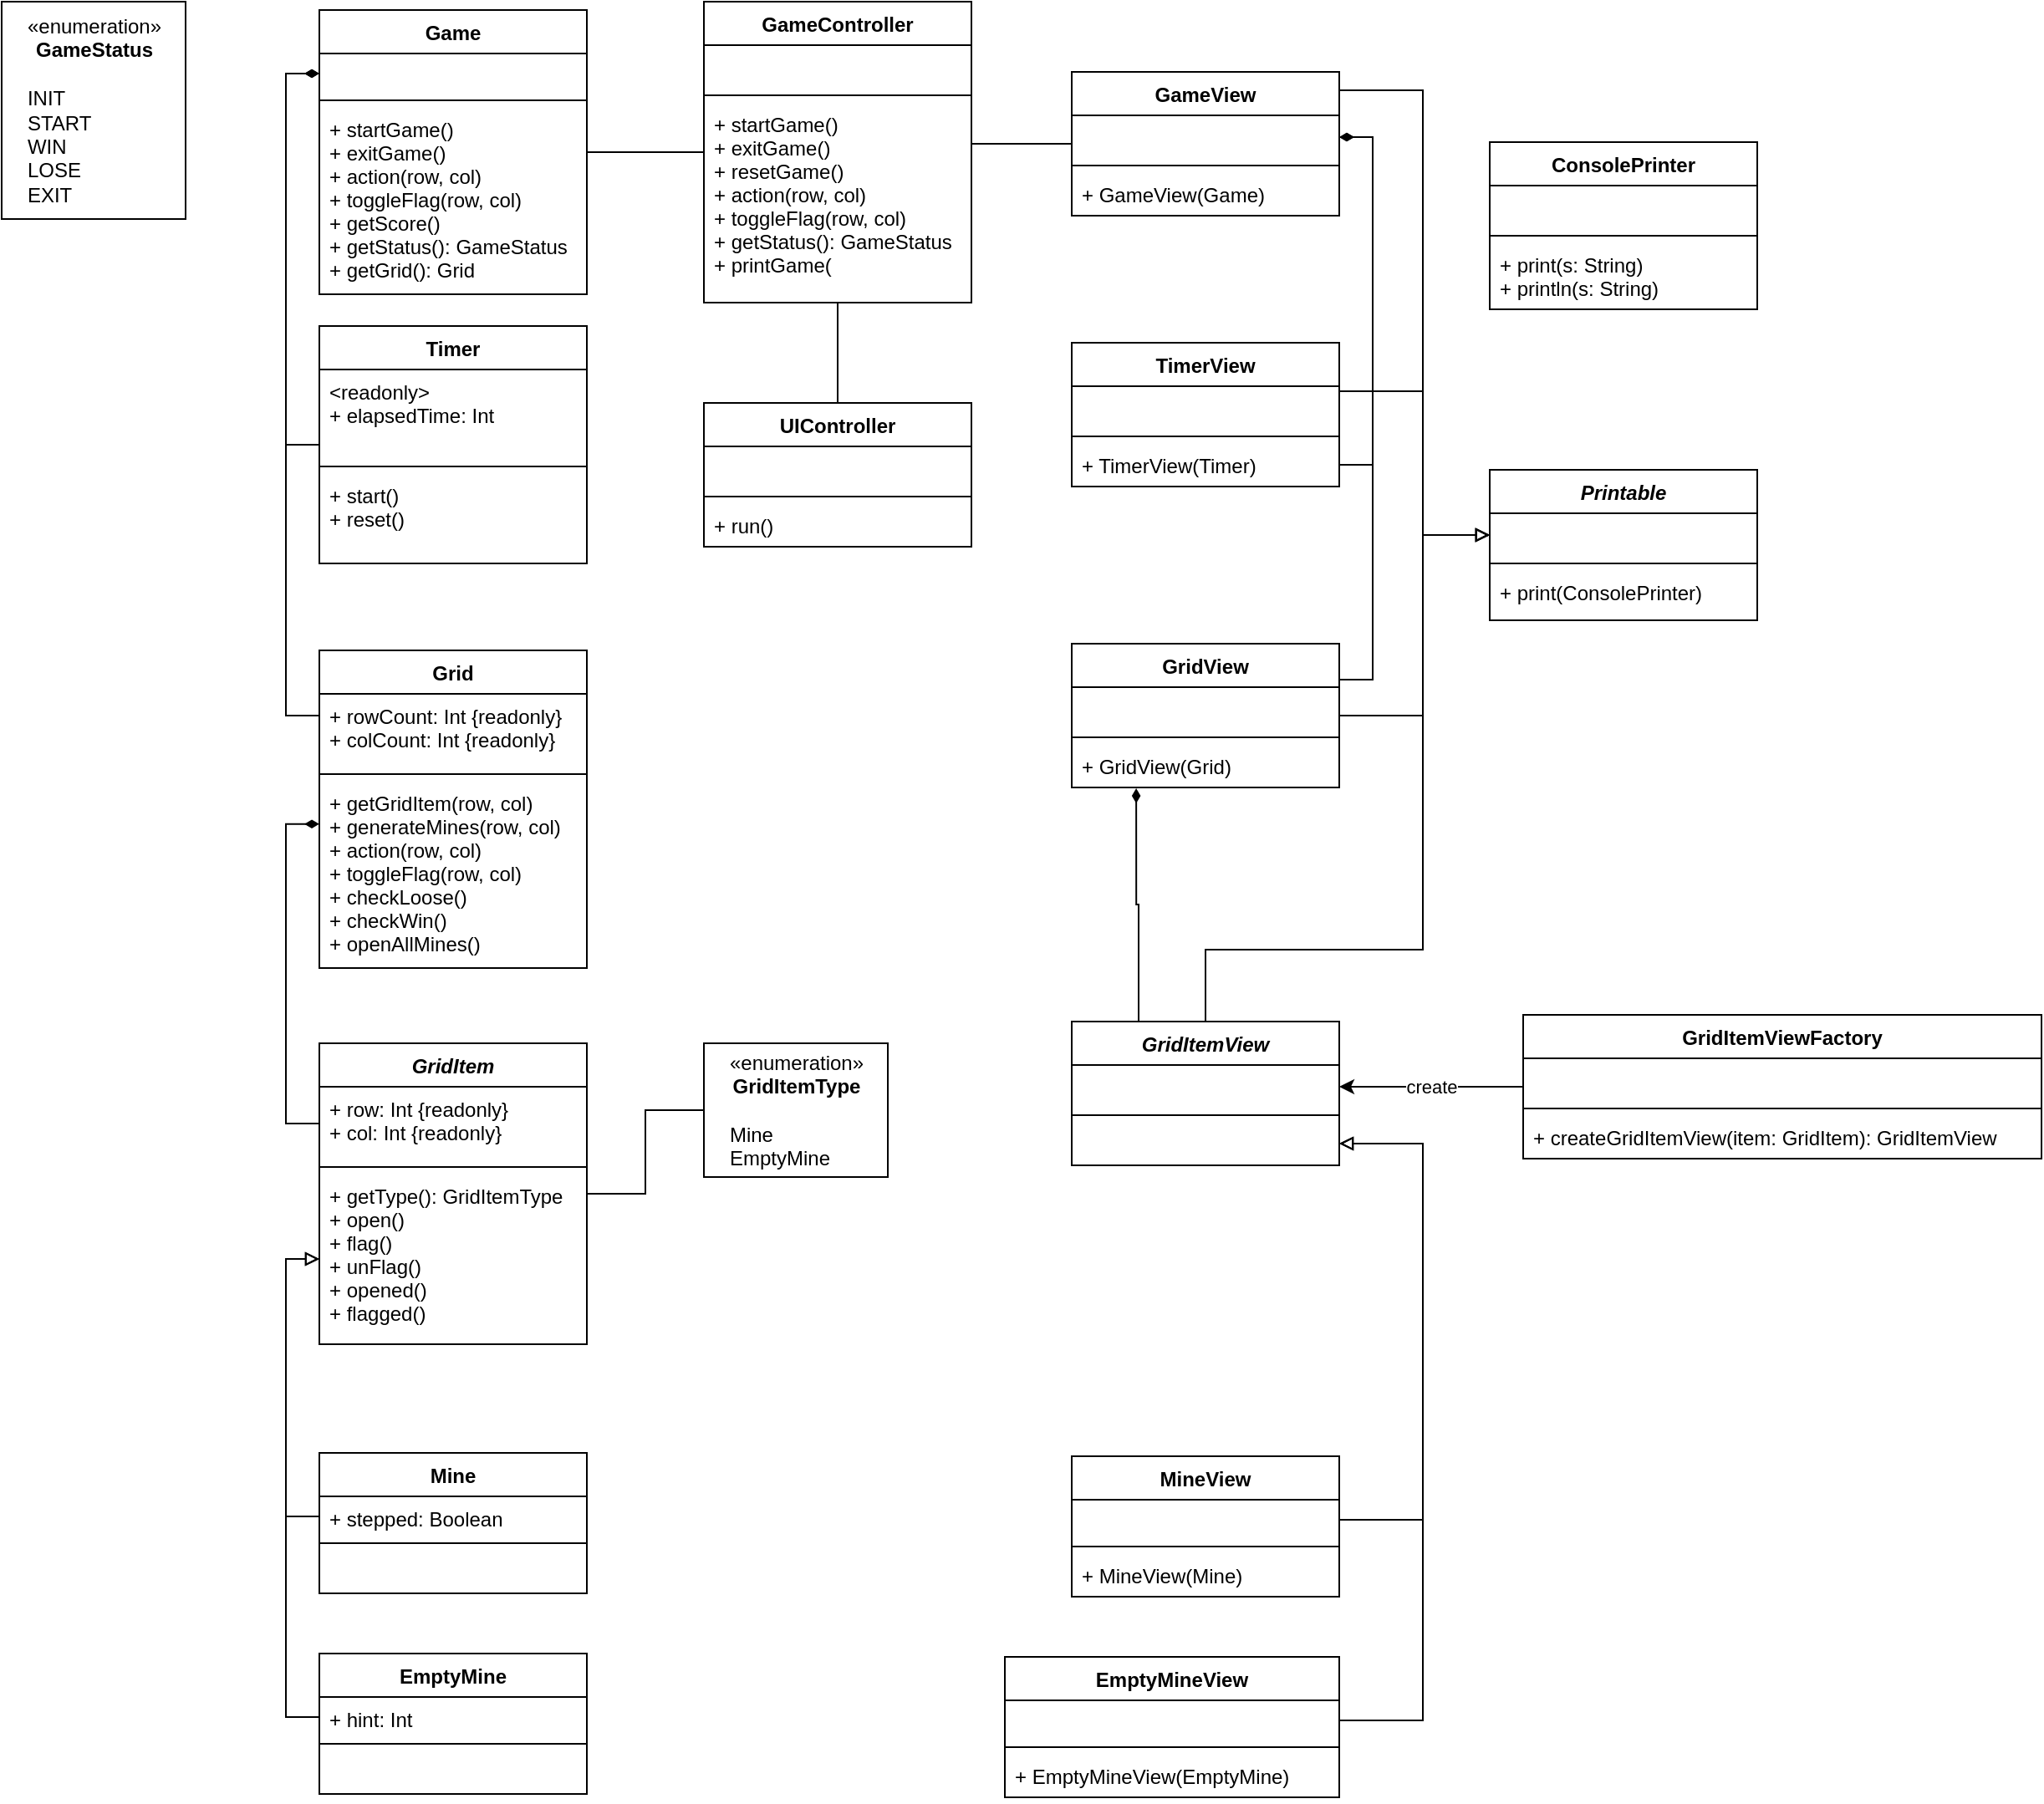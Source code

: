 <mxfile version="14.1.8" type="device"><diagram id="C5RBs43oDa-KdzZeNtuy" name="Page-1"><mxGraphModel dx="1749" dy="717" grid="1" gridSize="10" guides="1" tooltips="1" connect="1" arrows="1" fold="1" page="1" pageScale="1" pageWidth="827" pageHeight="1169" math="0" shadow="0"><root><mxCell id="WIyWlLk6GJQsqaUBKTNV-0"/><mxCell id="WIyWlLk6GJQsqaUBKTNV-1" parent="WIyWlLk6GJQsqaUBKTNV-0"/><mxCell id="iQC2p1qZaE9Gh_oMtSHj-4" value="Game" style="swimlane;fontStyle=1;align=center;verticalAlign=top;childLayout=stackLayout;horizontal=1;startSize=26;horizontalStack=0;resizeParent=1;resizeParentMax=0;resizeLast=0;collapsible=1;marginBottom=0;" parent="WIyWlLk6GJQsqaUBKTNV-1" vertex="1"><mxGeometry x="60" y="45" width="160" height="170" as="geometry"/></mxCell><mxCell id="iQC2p1qZaE9Gh_oMtSHj-5" value=" " style="text;strokeColor=none;fillColor=none;align=left;verticalAlign=top;spacingLeft=4;spacingRight=4;overflow=hidden;rotatable=0;points=[[0,0.5],[1,0.5]];portConstraint=eastwest;" parent="iQC2p1qZaE9Gh_oMtSHj-4" vertex="1"><mxGeometry y="26" width="160" height="24" as="geometry"/></mxCell><mxCell id="iQC2p1qZaE9Gh_oMtSHj-6" value="" style="line;strokeWidth=1;fillColor=none;align=left;verticalAlign=middle;spacingTop=-1;spacingLeft=3;spacingRight=3;rotatable=0;labelPosition=right;points=[];portConstraint=eastwest;" parent="iQC2p1qZaE9Gh_oMtSHj-4" vertex="1"><mxGeometry y="50" width="160" height="8" as="geometry"/></mxCell><mxCell id="iQC2p1qZaE9Gh_oMtSHj-7" value="+ startGame()&#10;+ exitGame()&#10;+ action(row, col)&#10;+ toggleFlag(row, col)&#10;+ getScore()&#10;+ getStatus(): GameStatus&#10;+ getGrid(): Grid" style="text;strokeColor=none;fillColor=none;align=left;verticalAlign=top;spacingLeft=4;spacingRight=4;overflow=hidden;rotatable=0;points=[[0,0.5],[1,0.5]];portConstraint=eastwest;" parent="iQC2p1qZaE9Gh_oMtSHj-4" vertex="1"><mxGeometry y="58" width="160" height="112" as="geometry"/></mxCell><mxCell id="iQC2p1qZaE9Gh_oMtSHj-72" style="edgeStyle=orthogonalEdgeStyle;rounded=0;orthogonalLoop=1;jettySize=auto;html=1;entryX=0;entryY=0.5;entryDx=0;entryDy=0;endArrow=diamondThin;endFill=1;" parent="WIyWlLk6GJQsqaUBKTNV-1" source="iQC2p1qZaE9Gh_oMtSHj-12" target="iQC2p1qZaE9Gh_oMtSHj-5" edge="1"><mxGeometry relative="1" as="geometry"><Array as="points"><mxPoint x="40" y="305"/><mxPoint x="40" y="83"/></Array></mxGeometry></mxCell><mxCell id="iQC2p1qZaE9Gh_oMtSHj-12" value="Timer" style="swimlane;fontStyle=1;align=center;verticalAlign=top;childLayout=stackLayout;horizontal=1;startSize=26;horizontalStack=0;resizeParent=1;resizeParentMax=0;resizeLast=0;collapsible=1;marginBottom=0;" parent="WIyWlLk6GJQsqaUBKTNV-1" vertex="1"><mxGeometry x="60" y="234" width="160" height="142" as="geometry"/></mxCell><mxCell id="iQC2p1qZaE9Gh_oMtSHj-13" value="&lt;readonly&gt;&#10;+ elapsedTime: Int" style="text;strokeColor=none;fillColor=none;align=left;verticalAlign=top;spacingLeft=4;spacingRight=4;overflow=hidden;rotatable=0;points=[[0,0.5],[1,0.5]];portConstraint=eastwest;" parent="iQC2p1qZaE9Gh_oMtSHj-12" vertex="1"><mxGeometry y="26" width="160" height="54" as="geometry"/></mxCell><mxCell id="iQC2p1qZaE9Gh_oMtSHj-14" value="" style="line;strokeWidth=1;fillColor=none;align=left;verticalAlign=middle;spacingTop=-1;spacingLeft=3;spacingRight=3;rotatable=0;labelPosition=right;points=[];portConstraint=eastwest;" parent="iQC2p1qZaE9Gh_oMtSHj-12" vertex="1"><mxGeometry y="80" width="160" height="8" as="geometry"/></mxCell><mxCell id="iQC2p1qZaE9Gh_oMtSHj-15" value="+ start()&#10;+ reset()" style="text;strokeColor=none;fillColor=none;align=left;verticalAlign=top;spacingLeft=4;spacingRight=4;overflow=hidden;rotatable=0;points=[[0,0.5],[1,0.5]];portConstraint=eastwest;" parent="iQC2p1qZaE9Gh_oMtSHj-12" vertex="1"><mxGeometry y="88" width="160" height="54" as="geometry"/></mxCell><mxCell id="iQC2p1qZaE9Gh_oMtSHj-26" value="GridItem" style="swimlane;fontStyle=3;align=center;verticalAlign=top;childLayout=stackLayout;horizontal=1;startSize=26;horizontalStack=0;resizeParent=1;resizeParentMax=0;resizeLast=0;collapsible=1;marginBottom=0;" parent="WIyWlLk6GJQsqaUBKTNV-1" vertex="1"><mxGeometry x="60" y="663" width="160" height="180" as="geometry"/></mxCell><mxCell id="iQC2p1qZaE9Gh_oMtSHj-27" value="+ row: Int {readonly}&#10;+ col: Int {readonly}" style="text;strokeColor=none;fillColor=none;align=left;verticalAlign=top;spacingLeft=4;spacingRight=4;overflow=hidden;rotatable=0;points=[[0,0.5],[1,0.5]];portConstraint=eastwest;" parent="iQC2p1qZaE9Gh_oMtSHj-26" vertex="1"><mxGeometry y="26" width="160" height="44" as="geometry"/></mxCell><mxCell id="iQC2p1qZaE9Gh_oMtSHj-28" value="" style="line;strokeWidth=1;fillColor=none;align=left;verticalAlign=middle;spacingTop=-1;spacingLeft=3;spacingRight=3;rotatable=0;labelPosition=right;points=[];portConstraint=eastwest;" parent="iQC2p1qZaE9Gh_oMtSHj-26" vertex="1"><mxGeometry y="70" width="160" height="8" as="geometry"/></mxCell><mxCell id="iQC2p1qZaE9Gh_oMtSHj-29" value="+ getType(): GridItemType&#10;+ open()&#10;+ flag()&#10;+ unFlag()&#10;+ opened()&#10;+ flagged()&#10;" style="text;strokeColor=none;fillColor=none;align=left;verticalAlign=top;spacingLeft=4;spacingRight=4;overflow=hidden;rotatable=0;points=[[0,0.5],[1,0.5]];portConstraint=eastwest;fontStyle=0;" parent="iQC2p1qZaE9Gh_oMtSHj-26" vertex="1"><mxGeometry y="78" width="160" height="102" as="geometry"/></mxCell><mxCell id="iQC2p1qZaE9Gh_oMtSHj-32" value="Grid" style="swimlane;fontStyle=1;align=center;verticalAlign=top;childLayout=stackLayout;horizontal=1;startSize=26;horizontalStack=0;resizeParent=1;resizeParentMax=0;resizeLast=0;collapsible=1;marginBottom=0;" parent="WIyWlLk6GJQsqaUBKTNV-1" vertex="1"><mxGeometry x="60" y="428" width="160" height="190" as="geometry"/></mxCell><mxCell id="iQC2p1qZaE9Gh_oMtSHj-33" value="+ rowCount: Int {readonly}&#10;+ colCount: Int {readonly}" style="text;strokeColor=none;fillColor=none;align=left;verticalAlign=top;spacingLeft=4;spacingRight=4;overflow=hidden;rotatable=0;points=[[0,0.5],[1,0.5]];portConstraint=eastwest;" parent="iQC2p1qZaE9Gh_oMtSHj-32" vertex="1"><mxGeometry y="26" width="160" height="44" as="geometry"/></mxCell><mxCell id="iQC2p1qZaE9Gh_oMtSHj-34" value="" style="line;strokeWidth=1;fillColor=none;align=left;verticalAlign=middle;spacingTop=-1;spacingLeft=3;spacingRight=3;rotatable=0;labelPosition=right;points=[];portConstraint=eastwest;" parent="iQC2p1qZaE9Gh_oMtSHj-32" vertex="1"><mxGeometry y="70" width="160" height="8" as="geometry"/></mxCell><mxCell id="iQC2p1qZaE9Gh_oMtSHj-35" value="+ getGridItem(row, col)&#10;+ generateMines(row, col)&#10;+ action(row, col)&#10;+ toggleFlag(row, col)&#10;+ checkLoose()&#10;+ checkWin()&#10;+ openAllMines()" style="text;strokeColor=none;fillColor=none;align=left;verticalAlign=top;spacingLeft=4;spacingRight=4;overflow=hidden;rotatable=0;points=[[0,0.5],[1,0.5]];portConstraint=eastwest;" parent="iQC2p1qZaE9Gh_oMtSHj-32" vertex="1"><mxGeometry y="78" width="160" height="112" as="geometry"/></mxCell><mxCell id="iQC2p1qZaE9Gh_oMtSHj-36" value="Mine" style="swimlane;fontStyle=1;align=center;verticalAlign=top;childLayout=stackLayout;horizontal=1;startSize=26;horizontalStack=0;resizeParent=1;resizeParentMax=0;resizeLast=0;collapsible=1;marginBottom=0;" parent="WIyWlLk6GJQsqaUBKTNV-1" vertex="1"><mxGeometry x="60" y="908" width="160" height="84" as="geometry"/></mxCell><mxCell id="iQC2p1qZaE9Gh_oMtSHj-37" value="+ stepped: Boolean" style="text;strokeColor=none;fillColor=none;align=left;verticalAlign=top;spacingLeft=4;spacingRight=4;overflow=hidden;rotatable=0;points=[[0,0.5],[1,0.5]];portConstraint=eastwest;" parent="iQC2p1qZaE9Gh_oMtSHj-36" vertex="1"><mxGeometry y="26" width="160" height="24" as="geometry"/></mxCell><mxCell id="iQC2p1qZaE9Gh_oMtSHj-38" value="" style="line;strokeWidth=1;fillColor=none;align=left;verticalAlign=middle;spacingTop=-1;spacingLeft=3;spacingRight=3;rotatable=0;labelPosition=right;points=[];portConstraint=eastwest;" parent="iQC2p1qZaE9Gh_oMtSHj-36" vertex="1"><mxGeometry y="50" width="160" height="8" as="geometry"/></mxCell><mxCell id="iQC2p1qZaE9Gh_oMtSHj-39" value=" " style="text;strokeColor=none;fillColor=none;align=left;verticalAlign=top;spacingLeft=4;spacingRight=4;overflow=hidden;rotatable=0;points=[[0,0.5],[1,0.5]];portConstraint=eastwest;" parent="iQC2p1qZaE9Gh_oMtSHj-36" vertex="1"><mxGeometry y="58" width="160" height="26" as="geometry"/></mxCell><mxCell id="iQC2p1qZaE9Gh_oMtSHj-40" value="EmptyMine" style="swimlane;fontStyle=1;align=center;verticalAlign=top;childLayout=stackLayout;horizontal=1;startSize=26;horizontalStack=0;resizeParent=1;resizeParentMax=0;resizeLast=0;collapsible=1;marginBottom=0;" parent="WIyWlLk6GJQsqaUBKTNV-1" vertex="1"><mxGeometry x="60" y="1028" width="160" height="84" as="geometry"/></mxCell><mxCell id="iQC2p1qZaE9Gh_oMtSHj-41" value="+ hint: Int" style="text;strokeColor=none;fillColor=none;align=left;verticalAlign=top;spacingLeft=4;spacingRight=4;overflow=hidden;rotatable=0;points=[[0,0.5],[1,0.5]];portConstraint=eastwest;" parent="iQC2p1qZaE9Gh_oMtSHj-40" vertex="1"><mxGeometry y="26" width="160" height="24" as="geometry"/></mxCell><mxCell id="iQC2p1qZaE9Gh_oMtSHj-42" value="" style="line;strokeWidth=1;fillColor=none;align=left;verticalAlign=middle;spacingTop=-1;spacingLeft=3;spacingRight=3;rotatable=0;labelPosition=right;points=[];portConstraint=eastwest;" parent="iQC2p1qZaE9Gh_oMtSHj-40" vertex="1"><mxGeometry y="50" width="160" height="8" as="geometry"/></mxCell><mxCell id="iQC2p1qZaE9Gh_oMtSHj-43" value=" " style="text;strokeColor=none;fillColor=none;align=left;verticalAlign=top;spacingLeft=4;spacingRight=4;overflow=hidden;rotatable=0;points=[[0,0.5],[1,0.5]];portConstraint=eastwest;" parent="iQC2p1qZaE9Gh_oMtSHj-40" vertex="1"><mxGeometry y="58" width="160" height="26" as="geometry"/></mxCell><mxCell id="iQC2p1qZaE9Gh_oMtSHj-44" value="ConsolePrinter" style="swimlane;fontStyle=1;align=center;verticalAlign=top;childLayout=stackLayout;horizontal=1;startSize=26;horizontalStack=0;resizeParent=1;resizeParentMax=0;resizeLast=0;collapsible=1;marginBottom=0;" parent="WIyWlLk6GJQsqaUBKTNV-1" vertex="1"><mxGeometry x="760" y="124" width="160" height="100" as="geometry"/></mxCell><mxCell id="iQC2p1qZaE9Gh_oMtSHj-45" value=" " style="text;strokeColor=none;fillColor=none;align=left;verticalAlign=top;spacingLeft=4;spacingRight=4;overflow=hidden;rotatable=0;points=[[0,0.5],[1,0.5]];portConstraint=eastwest;" parent="iQC2p1qZaE9Gh_oMtSHj-44" vertex="1"><mxGeometry y="26" width="160" height="26" as="geometry"/></mxCell><mxCell id="iQC2p1qZaE9Gh_oMtSHj-46" value="" style="line;strokeWidth=1;fillColor=none;align=left;verticalAlign=middle;spacingTop=-1;spacingLeft=3;spacingRight=3;rotatable=0;labelPosition=right;points=[];portConstraint=eastwest;" parent="iQC2p1qZaE9Gh_oMtSHj-44" vertex="1"><mxGeometry y="52" width="160" height="8" as="geometry"/></mxCell><mxCell id="iQC2p1qZaE9Gh_oMtSHj-47" value="+ print(s: String)&#10;+ println(s: String)" style="text;strokeColor=none;fillColor=none;align=left;verticalAlign=top;spacingLeft=4;spacingRight=4;overflow=hidden;rotatable=0;points=[[0,0.5],[1,0.5]];portConstraint=eastwest;" parent="iQC2p1qZaE9Gh_oMtSHj-44" vertex="1"><mxGeometry y="60" width="160" height="40" as="geometry"/></mxCell><mxCell id="iQC2p1qZaE9Gh_oMtSHj-48" value="Printable" style="swimlane;fontStyle=3;align=center;verticalAlign=top;childLayout=stackLayout;horizontal=1;startSize=26;horizontalStack=0;resizeParent=1;resizeParentMax=0;resizeLast=0;collapsible=1;marginBottom=0;" parent="WIyWlLk6GJQsqaUBKTNV-1" vertex="1"><mxGeometry x="760" y="320" width="160" height="90" as="geometry"/></mxCell><mxCell id="iQC2p1qZaE9Gh_oMtSHj-49" value=" " style="text;strokeColor=none;fillColor=none;align=left;verticalAlign=top;spacingLeft=4;spacingRight=4;overflow=hidden;rotatable=0;points=[[0,0.5],[1,0.5]];portConstraint=eastwest;" parent="iQC2p1qZaE9Gh_oMtSHj-48" vertex="1"><mxGeometry y="26" width="160" height="26" as="geometry"/></mxCell><mxCell id="iQC2p1qZaE9Gh_oMtSHj-50" value="" style="line;strokeWidth=1;fillColor=none;align=left;verticalAlign=middle;spacingTop=-1;spacingLeft=3;spacingRight=3;rotatable=0;labelPosition=right;points=[];portConstraint=eastwest;" parent="iQC2p1qZaE9Gh_oMtSHj-48" vertex="1"><mxGeometry y="52" width="160" height="8" as="geometry"/></mxCell><mxCell id="iQC2p1qZaE9Gh_oMtSHj-51" value="+ print(ConsolePrinter)&#10;" style="text;strokeColor=none;fillColor=none;align=left;verticalAlign=top;spacingLeft=4;spacingRight=4;overflow=hidden;rotatable=0;points=[[0,0.5],[1,0.5]];portConstraint=eastwest;" parent="iQC2p1qZaE9Gh_oMtSHj-48" vertex="1"><mxGeometry y="60" width="160" height="30" as="geometry"/></mxCell><mxCell id="iQC2p1qZaE9Gh_oMtSHj-54" value="GameView" style="swimlane;fontStyle=1;align=center;verticalAlign=top;childLayout=stackLayout;horizontal=1;startSize=26;horizontalStack=0;resizeParent=1;resizeParentMax=0;resizeLast=0;collapsible=1;marginBottom=0;" parent="WIyWlLk6GJQsqaUBKTNV-1" vertex="1"><mxGeometry x="510" y="82" width="160" height="86" as="geometry"/></mxCell><mxCell id="iQC2p1qZaE9Gh_oMtSHj-55" value=" " style="text;strokeColor=none;fillColor=none;align=left;verticalAlign=top;spacingLeft=4;spacingRight=4;overflow=hidden;rotatable=0;points=[[0,0.5],[1,0.5]];portConstraint=eastwest;" parent="iQC2p1qZaE9Gh_oMtSHj-54" vertex="1"><mxGeometry y="26" width="160" height="26" as="geometry"/></mxCell><mxCell id="iQC2p1qZaE9Gh_oMtSHj-56" value="" style="line;strokeWidth=1;fillColor=none;align=left;verticalAlign=middle;spacingTop=-1;spacingLeft=3;spacingRight=3;rotatable=0;labelPosition=right;points=[];portConstraint=eastwest;" parent="iQC2p1qZaE9Gh_oMtSHj-54" vertex="1"><mxGeometry y="52" width="160" height="8" as="geometry"/></mxCell><mxCell id="iQC2p1qZaE9Gh_oMtSHj-57" value="+ GameView(Game)" style="text;strokeColor=none;fillColor=none;align=left;verticalAlign=top;spacingLeft=4;spacingRight=4;overflow=hidden;rotatable=0;points=[[0,0.5],[1,0.5]];portConstraint=eastwest;" parent="iQC2p1qZaE9Gh_oMtSHj-54" vertex="1"><mxGeometry y="60" width="160" height="26" as="geometry"/></mxCell><mxCell id="iQC2p1qZaE9Gh_oMtSHj-58" value="TimerView" style="swimlane;fontStyle=1;align=center;verticalAlign=top;childLayout=stackLayout;horizontal=1;startSize=26;horizontalStack=0;resizeParent=1;resizeParentMax=0;resizeLast=0;collapsible=1;marginBottom=0;" parent="WIyWlLk6GJQsqaUBKTNV-1" vertex="1"><mxGeometry x="510" y="244" width="160" height="86" as="geometry"/></mxCell><mxCell id="iQC2p1qZaE9Gh_oMtSHj-59" value=" " style="text;strokeColor=none;fillColor=none;align=left;verticalAlign=top;spacingLeft=4;spacingRight=4;overflow=hidden;rotatable=0;points=[[0,0.5],[1,0.5]];portConstraint=eastwest;" parent="iQC2p1qZaE9Gh_oMtSHj-58" vertex="1"><mxGeometry y="26" width="160" height="26" as="geometry"/></mxCell><mxCell id="iQC2p1qZaE9Gh_oMtSHj-60" value="" style="line;strokeWidth=1;fillColor=none;align=left;verticalAlign=middle;spacingTop=-1;spacingLeft=3;spacingRight=3;rotatable=0;labelPosition=right;points=[];portConstraint=eastwest;" parent="iQC2p1qZaE9Gh_oMtSHj-58" vertex="1"><mxGeometry y="52" width="160" height="8" as="geometry"/></mxCell><mxCell id="iQC2p1qZaE9Gh_oMtSHj-61" value="+ TimerView(Timer)" style="text;strokeColor=none;fillColor=none;align=left;verticalAlign=top;spacingLeft=4;spacingRight=4;overflow=hidden;rotatable=0;points=[[0,0.5],[1,0.5]];portConstraint=eastwest;" parent="iQC2p1qZaE9Gh_oMtSHj-58" vertex="1"><mxGeometry y="60" width="160" height="26" as="geometry"/></mxCell><mxCell id="iQC2p1qZaE9Gh_oMtSHj-62" value="GridView" style="swimlane;fontStyle=1;align=center;verticalAlign=top;childLayout=stackLayout;horizontal=1;startSize=26;horizontalStack=0;resizeParent=1;resizeParentMax=0;resizeLast=0;collapsible=1;marginBottom=0;" parent="WIyWlLk6GJQsqaUBKTNV-1" vertex="1"><mxGeometry x="510" y="424" width="160" height="86" as="geometry"/></mxCell><mxCell id="iQC2p1qZaE9Gh_oMtSHj-63" value=" " style="text;strokeColor=none;fillColor=none;align=left;verticalAlign=top;spacingLeft=4;spacingRight=4;overflow=hidden;rotatable=0;points=[[0,0.5],[1,0.5]];portConstraint=eastwest;" parent="iQC2p1qZaE9Gh_oMtSHj-62" vertex="1"><mxGeometry y="26" width="160" height="26" as="geometry"/></mxCell><mxCell id="iQC2p1qZaE9Gh_oMtSHj-64" value="" style="line;strokeWidth=1;fillColor=none;align=left;verticalAlign=middle;spacingTop=-1;spacingLeft=3;spacingRight=3;rotatable=0;labelPosition=right;points=[];portConstraint=eastwest;" parent="iQC2p1qZaE9Gh_oMtSHj-62" vertex="1"><mxGeometry y="52" width="160" height="8" as="geometry"/></mxCell><mxCell id="iQC2p1qZaE9Gh_oMtSHj-65" value="+ GridView(Grid)" style="text;strokeColor=none;fillColor=none;align=left;verticalAlign=top;spacingLeft=4;spacingRight=4;overflow=hidden;rotatable=0;points=[[0,0.5],[1,0.5]];portConstraint=eastwest;" parent="iQC2p1qZaE9Gh_oMtSHj-62" vertex="1"><mxGeometry y="60" width="160" height="26" as="geometry"/></mxCell><mxCell id="iQC2p1qZaE9Gh_oMtSHj-81" style="edgeStyle=orthogonalEdgeStyle;rounded=0;orthogonalLoop=1;jettySize=auto;html=1;endArrow=block;endFill=0;entryX=0;entryY=0.5;entryDx=0;entryDy=0;" parent="WIyWlLk6GJQsqaUBKTNV-1" source="iQC2p1qZaE9Gh_oMtSHj-66" target="iQC2p1qZaE9Gh_oMtSHj-49" edge="1"><mxGeometry relative="1" as="geometry"><mxPoint x="760" y="354" as="targetPoint"/><Array as="points"><mxPoint x="720" y="607"/><mxPoint x="720" y="359"/></Array></mxGeometry></mxCell><mxCell id="1WAKUvulSl0YH42Urd-P-7" style="edgeStyle=orthogonalEdgeStyle;rounded=0;orthogonalLoop=1;jettySize=auto;html=1;entryX=0.241;entryY=1.019;entryDx=0;entryDy=0;entryPerimeter=0;endArrow=diamondThin;endFill=1;exitX=0.25;exitY=0;exitDx=0;exitDy=0;" edge="1" parent="WIyWlLk6GJQsqaUBKTNV-1" source="iQC2p1qZaE9Gh_oMtSHj-66" target="iQC2p1qZaE9Gh_oMtSHj-65"><mxGeometry relative="1" as="geometry"/></mxCell><mxCell id="iQC2p1qZaE9Gh_oMtSHj-66" value="GridItemView" style="swimlane;fontStyle=3;align=center;verticalAlign=top;childLayout=stackLayout;horizontal=1;startSize=26;horizontalStack=0;resizeParent=1;resizeParentMax=0;resizeLast=0;collapsible=1;marginBottom=0;" parent="WIyWlLk6GJQsqaUBKTNV-1" vertex="1"><mxGeometry x="510" y="650" width="160" height="86" as="geometry"/></mxCell><mxCell id="iQC2p1qZaE9Gh_oMtSHj-67" value=" " style="text;strokeColor=none;fillColor=none;align=left;verticalAlign=top;spacingLeft=4;spacingRight=4;overflow=hidden;rotatable=0;points=[[0,0.5],[1,0.5]];portConstraint=eastwest;" parent="iQC2p1qZaE9Gh_oMtSHj-66" vertex="1"><mxGeometry y="26" width="160" height="26" as="geometry"/></mxCell><mxCell id="iQC2p1qZaE9Gh_oMtSHj-68" value="" style="line;strokeWidth=1;fillColor=none;align=left;verticalAlign=middle;spacingTop=-1;spacingLeft=3;spacingRight=3;rotatable=0;labelPosition=right;points=[];portConstraint=eastwest;" parent="iQC2p1qZaE9Gh_oMtSHj-66" vertex="1"><mxGeometry y="52" width="160" height="8" as="geometry"/></mxCell><mxCell id="iQC2p1qZaE9Gh_oMtSHj-69" value=" " style="text;strokeColor=none;fillColor=none;align=left;verticalAlign=top;spacingLeft=4;spacingRight=4;overflow=hidden;rotatable=0;points=[[0,0.5],[1,0.5]];portConstraint=eastwest;" parent="iQC2p1qZaE9Gh_oMtSHj-66" vertex="1"><mxGeometry y="60" width="160" height="26" as="geometry"/></mxCell><mxCell id="iQC2p1qZaE9Gh_oMtSHj-73" style="edgeStyle=orthogonalEdgeStyle;rounded=0;orthogonalLoop=1;jettySize=auto;html=1;entryX=0;entryY=0.5;entryDx=0;entryDy=0;endArrow=diamondThin;endFill=1;exitX=0;exitY=0.5;exitDx=0;exitDy=0;" parent="WIyWlLk6GJQsqaUBKTNV-1" source="iQC2p1qZaE9Gh_oMtSHj-33" target="iQC2p1qZaE9Gh_oMtSHj-5" edge="1"><mxGeometry relative="1" as="geometry"><mxPoint x="70" y="315" as="sourcePoint"/><mxPoint x="70" y="117.0" as="targetPoint"/><Array as="points"><mxPoint x="60" y="467"/><mxPoint x="40" y="467"/><mxPoint x="40" y="83"/></Array></mxGeometry></mxCell><mxCell id="iQC2p1qZaE9Gh_oMtSHj-74" style="edgeStyle=orthogonalEdgeStyle;rounded=0;orthogonalLoop=1;jettySize=auto;html=1;entryX=0;entryY=0.231;entryDx=0;entryDy=0;entryPerimeter=0;endArrow=diamondThin;endFill=1;" parent="WIyWlLk6GJQsqaUBKTNV-1" source="iQC2p1qZaE9Gh_oMtSHj-27" target="iQC2p1qZaE9Gh_oMtSHj-35" edge="1"><mxGeometry relative="1" as="geometry"/></mxCell><mxCell id="iQC2p1qZaE9Gh_oMtSHj-75" style="edgeStyle=orthogonalEdgeStyle;rounded=0;orthogonalLoop=1;jettySize=auto;html=1;entryX=0;entryY=0.5;entryDx=0;entryDy=0;endArrow=block;endFill=0;" parent="WIyWlLk6GJQsqaUBKTNV-1" source="iQC2p1qZaE9Gh_oMtSHj-37" target="iQC2p1qZaE9Gh_oMtSHj-29" edge="1"><mxGeometry relative="1" as="geometry"/></mxCell><mxCell id="iQC2p1qZaE9Gh_oMtSHj-76" style="edgeStyle=orthogonalEdgeStyle;rounded=0;orthogonalLoop=1;jettySize=auto;html=1;entryX=0;entryY=0.5;entryDx=0;entryDy=0;endArrow=block;endFill=0;" parent="WIyWlLk6GJQsqaUBKTNV-1" source="iQC2p1qZaE9Gh_oMtSHj-41" target="iQC2p1qZaE9Gh_oMtSHj-29" edge="1"><mxGeometry relative="1" as="geometry"/></mxCell><mxCell id="iQC2p1qZaE9Gh_oMtSHj-78" style="edgeStyle=orthogonalEdgeStyle;rounded=0;orthogonalLoop=1;jettySize=auto;html=1;entryX=0;entryY=0.5;entryDx=0;entryDy=0;endArrow=block;endFill=0;exitX=1;exitY=0.5;exitDx=0;exitDy=0;" parent="WIyWlLk6GJQsqaUBKTNV-1" source="iQC2p1qZaE9Gh_oMtSHj-55" target="iQC2p1qZaE9Gh_oMtSHj-49" edge="1"><mxGeometry relative="1" as="geometry"><Array as="points"><mxPoint x="720" y="93"/><mxPoint x="720" y="359"/></Array></mxGeometry></mxCell><mxCell id="iQC2p1qZaE9Gh_oMtSHj-79" style="edgeStyle=orthogonalEdgeStyle;rounded=0;orthogonalLoop=1;jettySize=auto;html=1;endArrow=block;endFill=0;entryX=0;entryY=0.5;entryDx=0;entryDy=0;" parent="WIyWlLk6GJQsqaUBKTNV-1" source="iQC2p1qZaE9Gh_oMtSHj-58" target="iQC2p1qZaE9Gh_oMtSHj-49" edge="1"><mxGeometry relative="1" as="geometry"><mxPoint x="760" y="364" as="targetPoint"/><Array as="points"><mxPoint x="720" y="273"/><mxPoint x="720" y="359"/></Array></mxGeometry></mxCell><mxCell id="iQC2p1qZaE9Gh_oMtSHj-80" style="edgeStyle=orthogonalEdgeStyle;rounded=0;orthogonalLoop=1;jettySize=auto;html=1;endArrow=block;endFill=0;entryX=0;entryY=0.5;entryDx=0;entryDy=0;" parent="WIyWlLk6GJQsqaUBKTNV-1" source="iQC2p1qZaE9Gh_oMtSHj-63" target="iQC2p1qZaE9Gh_oMtSHj-49" edge="1"><mxGeometry relative="1" as="geometry"><mxPoint x="760" y="354" as="targetPoint"/><Array as="points"><mxPoint x="720" y="467"/><mxPoint x="720" y="359"/></Array></mxGeometry></mxCell><mxCell id="iQC2p1qZaE9Gh_oMtSHj-94" style="edgeStyle=orthogonalEdgeStyle;rounded=0;orthogonalLoop=1;jettySize=auto;html=1;endArrow=none;endFill=0;" parent="WIyWlLk6GJQsqaUBKTNV-1" source="iQC2p1qZaE9Gh_oMtSHj-86" target="iQC2p1qZaE9Gh_oMtSHj-4" edge="1"><mxGeometry relative="1" as="geometry"/></mxCell><mxCell id="iQC2p1qZaE9Gh_oMtSHj-86" value="GameController" style="swimlane;fontStyle=1;align=center;verticalAlign=top;childLayout=stackLayout;horizontal=1;startSize=26;horizontalStack=0;resizeParent=1;resizeParentMax=0;resizeLast=0;collapsible=1;marginBottom=0;" parent="WIyWlLk6GJQsqaUBKTNV-1" vertex="1"><mxGeometry x="290" y="40" width="160" height="180" as="geometry"/></mxCell><mxCell id="iQC2p1qZaE9Gh_oMtSHj-87" value=" " style="text;strokeColor=none;fillColor=none;align=left;verticalAlign=top;spacingLeft=4;spacingRight=4;overflow=hidden;rotatable=0;points=[[0,0.5],[1,0.5]];portConstraint=eastwest;" parent="iQC2p1qZaE9Gh_oMtSHj-86" vertex="1"><mxGeometry y="26" width="160" height="26" as="geometry"/></mxCell><mxCell id="iQC2p1qZaE9Gh_oMtSHj-88" value="" style="line;strokeWidth=1;fillColor=none;align=left;verticalAlign=middle;spacingTop=-1;spacingLeft=3;spacingRight=3;rotatable=0;labelPosition=right;points=[];portConstraint=eastwest;" parent="iQC2p1qZaE9Gh_oMtSHj-86" vertex="1"><mxGeometry y="52" width="160" height="8" as="geometry"/></mxCell><mxCell id="iQC2p1qZaE9Gh_oMtSHj-89" value="+ startGame()&#10;+ exitGame()&#10;+ resetGame()&#10;+ action(row, col)&#10;+ toggleFlag(row, col)&#10;+ getStatus(): GameStatus&#10;+ printGame(" style="text;strokeColor=none;fillColor=none;align=left;verticalAlign=top;spacingLeft=4;spacingRight=4;overflow=hidden;rotatable=0;points=[[0,0.5],[1,0.5]];portConstraint=eastwest;" parent="iQC2p1qZaE9Gh_oMtSHj-86" vertex="1"><mxGeometry y="60" width="160" height="120" as="geometry"/></mxCell><mxCell id="iQC2p1qZaE9Gh_oMtSHj-96" style="edgeStyle=orthogonalEdgeStyle;rounded=0;orthogonalLoop=1;jettySize=auto;html=1;endArrow=none;endFill=0;" parent="WIyWlLk6GJQsqaUBKTNV-1" source="iQC2p1qZaE9Gh_oMtSHj-90" target="iQC2p1qZaE9Gh_oMtSHj-86" edge="1"><mxGeometry relative="1" as="geometry"/></mxCell><mxCell id="iQC2p1qZaE9Gh_oMtSHj-90" value="UIController" style="swimlane;fontStyle=1;align=center;verticalAlign=top;childLayout=stackLayout;horizontal=1;startSize=26;horizontalStack=0;resizeParent=1;resizeParentMax=0;resizeLast=0;collapsible=1;marginBottom=0;" parent="WIyWlLk6GJQsqaUBKTNV-1" vertex="1"><mxGeometry x="290" y="280" width="160" height="86" as="geometry"/></mxCell><mxCell id="iQC2p1qZaE9Gh_oMtSHj-91" value=" " style="text;strokeColor=none;fillColor=none;align=left;verticalAlign=top;spacingLeft=4;spacingRight=4;overflow=hidden;rotatable=0;points=[[0,0.5],[1,0.5]];portConstraint=eastwest;" parent="iQC2p1qZaE9Gh_oMtSHj-90" vertex="1"><mxGeometry y="26" width="160" height="26" as="geometry"/></mxCell><mxCell id="iQC2p1qZaE9Gh_oMtSHj-92" value="" style="line;strokeWidth=1;fillColor=none;align=left;verticalAlign=middle;spacingTop=-1;spacingLeft=3;spacingRight=3;rotatable=0;labelPosition=right;points=[];portConstraint=eastwest;" parent="iQC2p1qZaE9Gh_oMtSHj-90" vertex="1"><mxGeometry y="52" width="160" height="8" as="geometry"/></mxCell><mxCell id="iQC2p1qZaE9Gh_oMtSHj-93" value="+ run()" style="text;strokeColor=none;fillColor=none;align=left;verticalAlign=top;spacingLeft=4;spacingRight=4;overflow=hidden;rotatable=0;points=[[0,0.5],[1,0.5]];portConstraint=eastwest;" parent="iQC2p1qZaE9Gh_oMtSHj-90" vertex="1"><mxGeometry y="60" width="160" height="26" as="geometry"/></mxCell><mxCell id="iQC2p1qZaE9Gh_oMtSHj-95" style="edgeStyle=orthogonalEdgeStyle;rounded=0;orthogonalLoop=1;jettySize=auto;html=1;endArrow=none;endFill=0;" parent="WIyWlLk6GJQsqaUBKTNV-1" source="iQC2p1qZaE9Gh_oMtSHj-89" target="iQC2p1qZaE9Gh_oMtSHj-54" edge="1"><mxGeometry relative="1" as="geometry"><Array as="points"><mxPoint x="460" y="125"/><mxPoint x="460" y="125"/></Array></mxGeometry></mxCell><mxCell id="iQC2p1qZaE9Gh_oMtSHj-106" style="edgeStyle=orthogonalEdgeStyle;rounded=0;orthogonalLoop=1;jettySize=auto;html=1;endArrow=none;endFill=0;" parent="WIyWlLk6GJQsqaUBKTNV-1" source="iQC2p1qZaE9Gh_oMtSHj-105" target="iQC2p1qZaE9Gh_oMtSHj-26" edge="1"><mxGeometry relative="1" as="geometry"/></mxCell><mxCell id="iQC2p1qZaE9Gh_oMtSHj-105" value="«enumeration»&lt;br&gt;&lt;b&gt;GridItemType&lt;/b&gt;&lt;br&gt;&lt;div style=&quot;text-align: left&quot;&gt;&lt;span&gt;&lt;br&gt;&lt;/span&gt;&lt;/div&gt;&lt;div style=&quot;text-align: left&quot;&gt;&lt;span&gt;Mine&lt;/span&gt;&lt;/div&gt;&lt;div style=&quot;text-align: left&quot;&gt;EmptyMine&lt;/div&gt;" style="html=1;" parent="WIyWlLk6GJQsqaUBKTNV-1" vertex="1"><mxGeometry x="290" y="663" width="110" height="80" as="geometry"/></mxCell><mxCell id="iQC2p1qZaE9Gh_oMtSHj-115" style="edgeStyle=orthogonalEdgeStyle;rounded=0;orthogonalLoop=1;jettySize=auto;html=1;endArrow=block;endFill=0;exitX=1;exitY=0.5;exitDx=0;exitDy=0;entryX=1;entryY=0.5;entryDx=0;entryDy=0;" parent="WIyWlLk6GJQsqaUBKTNV-1" source="iQC2p1qZaE9Gh_oMtSHj-108" edge="1" target="iQC2p1qZaE9Gh_oMtSHj-69"><mxGeometry relative="1" as="geometry"><mxPoint x="671" y="720" as="targetPoint"/><Array as="points"><mxPoint x="720" y="948"/><mxPoint x="720" y="723"/></Array></mxGeometry></mxCell><mxCell id="iQC2p1qZaE9Gh_oMtSHj-107" value="MineView" style="swimlane;fontStyle=1;align=center;verticalAlign=top;childLayout=stackLayout;horizontal=1;startSize=26;horizontalStack=0;resizeParent=1;resizeParentMax=0;resizeLast=0;collapsible=1;marginBottom=0;" parent="WIyWlLk6GJQsqaUBKTNV-1" vertex="1"><mxGeometry x="510" y="910" width="160" height="84" as="geometry"/></mxCell><mxCell id="iQC2p1qZaE9Gh_oMtSHj-108" value=" " style="text;strokeColor=none;fillColor=none;align=left;verticalAlign=top;spacingLeft=4;spacingRight=4;overflow=hidden;rotatable=0;points=[[0,0.5],[1,0.5]];portConstraint=eastwest;" parent="iQC2p1qZaE9Gh_oMtSHj-107" vertex="1"><mxGeometry y="26" width="160" height="24" as="geometry"/></mxCell><mxCell id="iQC2p1qZaE9Gh_oMtSHj-109" value="" style="line;strokeWidth=1;fillColor=none;align=left;verticalAlign=middle;spacingTop=-1;spacingLeft=3;spacingRight=3;rotatable=0;labelPosition=right;points=[];portConstraint=eastwest;" parent="iQC2p1qZaE9Gh_oMtSHj-107" vertex="1"><mxGeometry y="50" width="160" height="8" as="geometry"/></mxCell><mxCell id="iQC2p1qZaE9Gh_oMtSHj-110" value="+ MineView(Mine)" style="text;strokeColor=none;fillColor=none;align=left;verticalAlign=top;spacingLeft=4;spacingRight=4;overflow=hidden;rotatable=0;points=[[0,0.5],[1,0.5]];portConstraint=eastwest;" parent="iQC2p1qZaE9Gh_oMtSHj-107" vertex="1"><mxGeometry y="58" width="160" height="26" as="geometry"/></mxCell><mxCell id="iQC2p1qZaE9Gh_oMtSHj-111" value="EmptyMineView" style="swimlane;fontStyle=1;align=center;verticalAlign=top;childLayout=stackLayout;horizontal=1;startSize=26;horizontalStack=0;resizeParent=1;resizeParentMax=0;resizeLast=0;collapsible=1;marginBottom=0;" parent="WIyWlLk6GJQsqaUBKTNV-1" vertex="1"><mxGeometry x="470" y="1030" width="200" height="84" as="geometry"/></mxCell><mxCell id="iQC2p1qZaE9Gh_oMtSHj-112" value=" " style="text;strokeColor=none;fillColor=none;align=left;verticalAlign=top;spacingLeft=4;spacingRight=4;overflow=hidden;rotatable=0;points=[[0,0.5],[1,0.5]];portConstraint=eastwest;" parent="iQC2p1qZaE9Gh_oMtSHj-111" vertex="1"><mxGeometry y="26" width="200" height="24" as="geometry"/></mxCell><mxCell id="iQC2p1qZaE9Gh_oMtSHj-113" value="" style="line;strokeWidth=1;fillColor=none;align=left;verticalAlign=middle;spacingTop=-1;spacingLeft=3;spacingRight=3;rotatable=0;labelPosition=right;points=[];portConstraint=eastwest;" parent="iQC2p1qZaE9Gh_oMtSHj-111" vertex="1"><mxGeometry y="50" width="200" height="8" as="geometry"/></mxCell><mxCell id="iQC2p1qZaE9Gh_oMtSHj-114" value="+ EmptyMineView(EmptyMine)" style="text;strokeColor=none;fillColor=none;align=left;verticalAlign=top;spacingLeft=4;spacingRight=4;overflow=hidden;rotatable=0;points=[[0,0.5],[1,0.5]];portConstraint=eastwest;" parent="iQC2p1qZaE9Gh_oMtSHj-111" vertex="1"><mxGeometry y="58" width="200" height="26" as="geometry"/></mxCell><mxCell id="iQC2p1qZaE9Gh_oMtSHj-116" style="edgeStyle=orthogonalEdgeStyle;rounded=0;orthogonalLoop=1;jettySize=auto;html=1;endArrow=block;endFill=0;exitX=1;exitY=0.5;exitDx=0;exitDy=0;entryX=1;entryY=0.5;entryDx=0;entryDy=0;" parent="WIyWlLk6GJQsqaUBKTNV-1" source="iQC2p1qZaE9Gh_oMtSHj-112" target="iQC2p1qZaE9Gh_oMtSHj-69" edge="1"><mxGeometry relative="1" as="geometry"><Array as="points"><mxPoint x="720" y="1068"/><mxPoint x="720" y="723"/></Array><mxPoint x="670" y="723" as="targetPoint"/></mxGeometry></mxCell><mxCell id="iQC2p1qZaE9Gh_oMtSHj-117" value="«enumeration»&lt;br&gt;&lt;b&gt;GameStatus&lt;/b&gt;&lt;br&gt;&lt;div style=&quot;text-align: left&quot;&gt;&lt;span&gt;&lt;br&gt;&lt;/span&gt;&lt;/div&gt;&lt;div style=&quot;text-align: left&quot;&gt;INIT&lt;/div&gt;&lt;div style=&quot;text-align: left&quot;&gt;START&lt;/div&gt;&lt;div style=&quot;text-align: left&quot;&gt;WIN&lt;/div&gt;&lt;div style=&quot;text-align: left&quot;&gt;LOSE&lt;/div&gt;&lt;div style=&quot;text-align: left&quot;&gt;EXIT&lt;/div&gt;" style="html=1;" parent="WIyWlLk6GJQsqaUBKTNV-1" vertex="1"><mxGeometry x="-130" y="40" width="110" height="130" as="geometry"/></mxCell><mxCell id="1WAKUvulSl0YH42Urd-P-4" value="create" style="edgeStyle=orthogonalEdgeStyle;rounded=0;orthogonalLoop=1;jettySize=auto;html=1;entryX=1;entryY=0.5;entryDx=0;entryDy=0;" edge="1" parent="WIyWlLk6GJQsqaUBKTNV-1" source="1WAKUvulSl0YH42Urd-P-0" target="iQC2p1qZaE9Gh_oMtSHj-67"><mxGeometry relative="1" as="geometry"><mxPoint x="710" y="660" as="targetPoint"/></mxGeometry></mxCell><mxCell id="1WAKUvulSl0YH42Urd-P-0" value="GridItemViewFactory" style="swimlane;fontStyle=1;align=center;verticalAlign=top;childLayout=stackLayout;horizontal=1;startSize=26;horizontalStack=0;resizeParent=1;resizeParentMax=0;resizeLast=0;collapsible=1;marginBottom=0;" vertex="1" parent="WIyWlLk6GJQsqaUBKTNV-1"><mxGeometry x="780" y="646" width="310" height="86" as="geometry"/></mxCell><mxCell id="1WAKUvulSl0YH42Urd-P-1" value=" " style="text;strokeColor=none;fillColor=none;align=left;verticalAlign=top;spacingLeft=4;spacingRight=4;overflow=hidden;rotatable=0;points=[[0,0.5],[1,0.5]];portConstraint=eastwest;" vertex="1" parent="1WAKUvulSl0YH42Urd-P-0"><mxGeometry y="26" width="310" height="26" as="geometry"/></mxCell><mxCell id="1WAKUvulSl0YH42Urd-P-2" value="" style="line;strokeWidth=1;fillColor=none;align=left;verticalAlign=middle;spacingTop=-1;spacingLeft=3;spacingRight=3;rotatable=0;labelPosition=right;points=[];portConstraint=eastwest;" vertex="1" parent="1WAKUvulSl0YH42Urd-P-0"><mxGeometry y="52" width="310" height="8" as="geometry"/></mxCell><mxCell id="1WAKUvulSl0YH42Urd-P-3" value="+ createGridItemView(item: GridItem): GridItemView" style="text;strokeColor=none;fillColor=none;align=left;verticalAlign=top;spacingLeft=4;spacingRight=4;overflow=hidden;rotatable=0;points=[[0,0.5],[1,0.5]];portConstraint=eastwest;" vertex="1" parent="1WAKUvulSl0YH42Urd-P-0"><mxGeometry y="60" width="310" height="26" as="geometry"/></mxCell><mxCell id="1WAKUvulSl0YH42Urd-P-5" style="edgeStyle=orthogonalEdgeStyle;rounded=0;orthogonalLoop=1;jettySize=auto;html=1;entryX=1;entryY=0.5;entryDx=0;entryDy=0;exitX=1;exitY=0.5;exitDx=0;exitDy=0;endArrow=diamondThin;endFill=1;" edge="1" parent="WIyWlLk6GJQsqaUBKTNV-1" source="iQC2p1qZaE9Gh_oMtSHj-61" target="iQC2p1qZaE9Gh_oMtSHj-55"><mxGeometry relative="1" as="geometry"><mxPoint x="690" y="120" as="targetPoint"/></mxGeometry></mxCell><mxCell id="1WAKUvulSl0YH42Urd-P-6" style="edgeStyle=orthogonalEdgeStyle;rounded=0;orthogonalLoop=1;jettySize=auto;html=1;endArrow=diamondThin;endFill=1;exitX=1;exitY=0.25;exitDx=0;exitDy=0;" edge="1" parent="WIyWlLk6GJQsqaUBKTNV-1" source="iQC2p1qZaE9Gh_oMtSHj-62" target="iQC2p1qZaE9Gh_oMtSHj-55"><mxGeometry relative="1" as="geometry"/></mxCell></root></mxGraphModel></diagram></mxfile>
